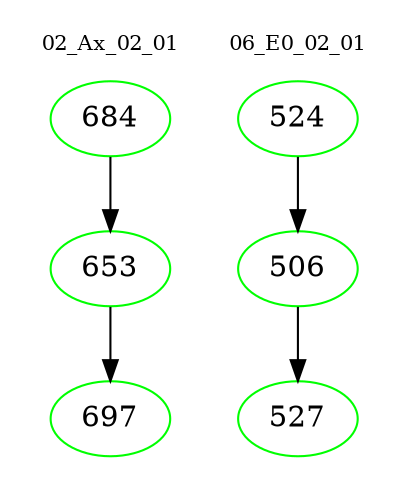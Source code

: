digraph{
subgraph cluster_0 {
color = white
label = "02_Ax_02_01";
fontsize=10;
T0_684 [label="684", color="green"]
T0_684 -> T0_653 [color="black"]
T0_653 [label="653", color="green"]
T0_653 -> T0_697 [color="black"]
T0_697 [label="697", color="green"]
}
subgraph cluster_1 {
color = white
label = "06_E0_02_01";
fontsize=10;
T1_524 [label="524", color="green"]
T1_524 -> T1_506 [color="black"]
T1_506 [label="506", color="green"]
T1_506 -> T1_527 [color="black"]
T1_527 [label="527", color="green"]
}
}
